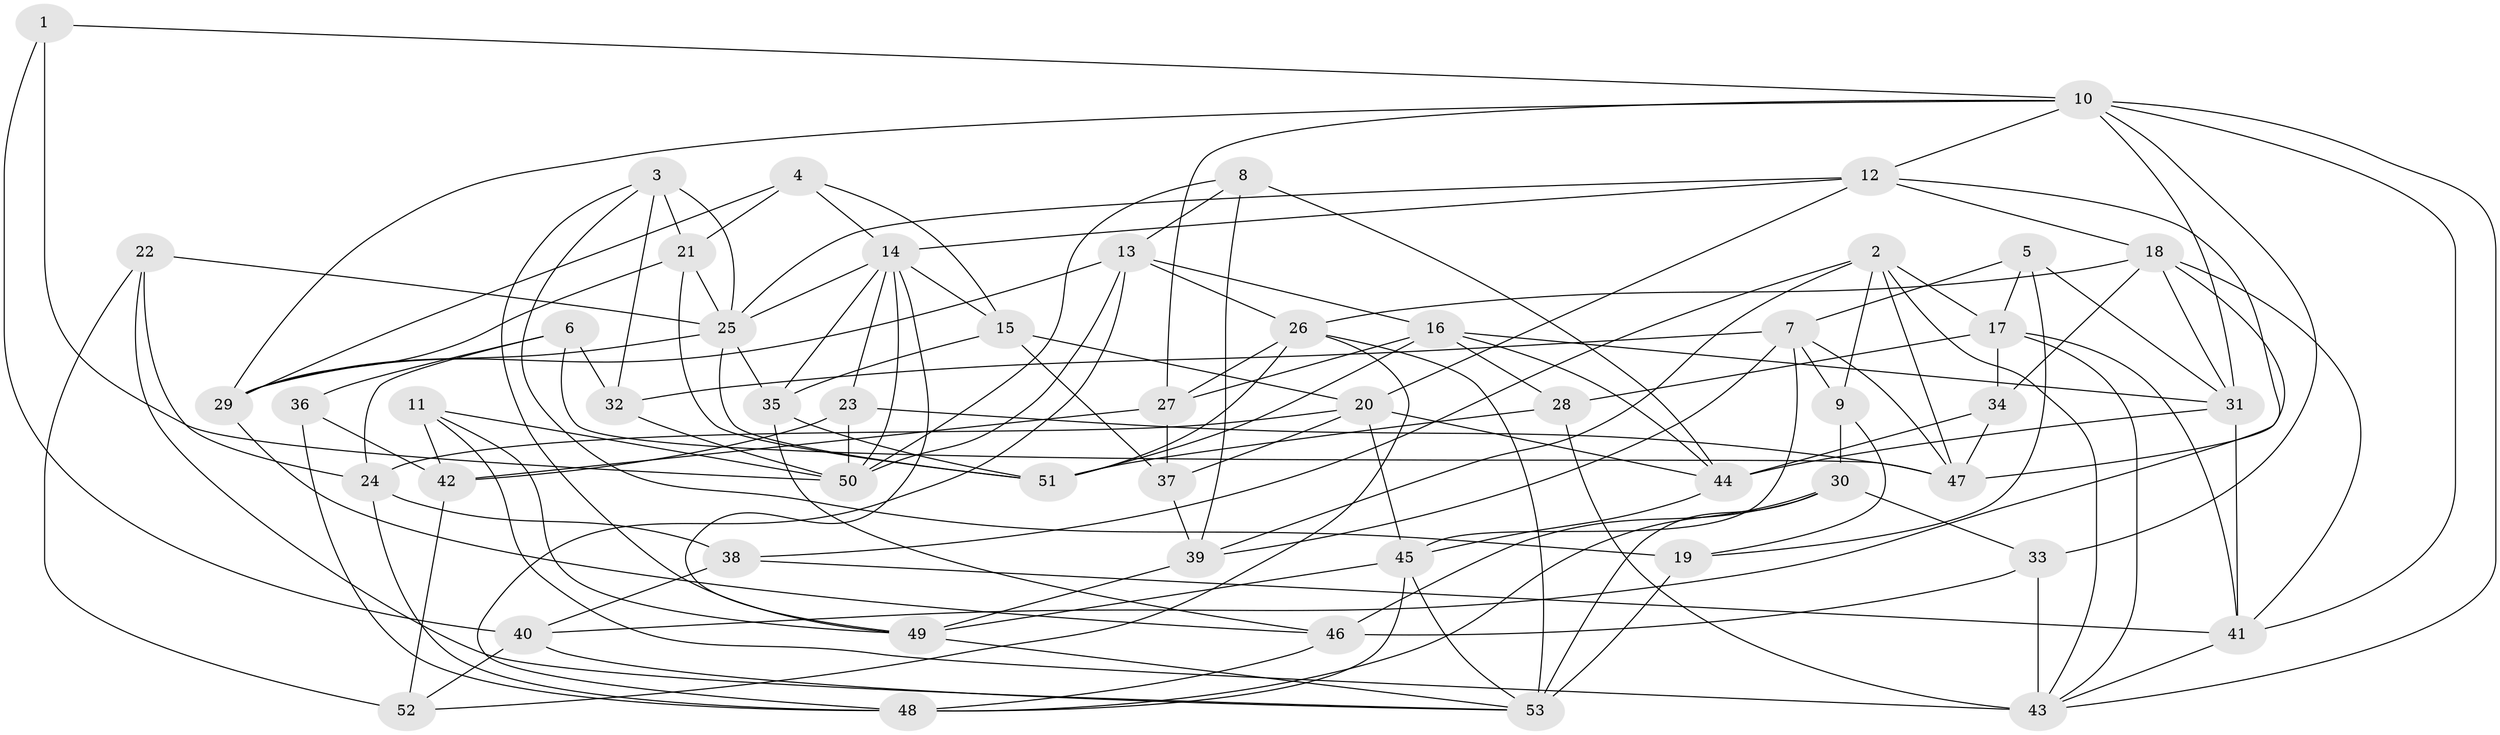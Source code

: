 // original degree distribution, {4: 1.0}
// Generated by graph-tools (version 1.1) at 2025/03/03/09/25 03:03:05]
// undirected, 53 vertices, 139 edges
graph export_dot {
graph [start="1"]
  node [color=gray90,style=filled];
  1;
  2;
  3;
  4;
  5;
  6;
  7;
  8;
  9;
  10;
  11;
  12;
  13;
  14;
  15;
  16;
  17;
  18;
  19;
  20;
  21;
  22;
  23;
  24;
  25;
  26;
  27;
  28;
  29;
  30;
  31;
  32;
  33;
  34;
  35;
  36;
  37;
  38;
  39;
  40;
  41;
  42;
  43;
  44;
  45;
  46;
  47;
  48;
  49;
  50;
  51;
  52;
  53;
  1 -- 10 [weight=1.0];
  1 -- 40 [weight=1.0];
  1 -- 50 [weight=2.0];
  2 -- 9 [weight=1.0];
  2 -- 17 [weight=1.0];
  2 -- 38 [weight=1.0];
  2 -- 39 [weight=1.0];
  2 -- 43 [weight=1.0];
  2 -- 47 [weight=1.0];
  3 -- 19 [weight=1.0];
  3 -- 21 [weight=2.0];
  3 -- 25 [weight=1.0];
  3 -- 32 [weight=1.0];
  3 -- 49 [weight=1.0];
  4 -- 14 [weight=1.0];
  4 -- 15 [weight=1.0];
  4 -- 21 [weight=1.0];
  4 -- 29 [weight=1.0];
  5 -- 7 [weight=1.0];
  5 -- 17 [weight=1.0];
  5 -- 19 [weight=1.0];
  5 -- 31 [weight=1.0];
  6 -- 24 [weight=2.0];
  6 -- 32 [weight=1.0];
  6 -- 36 [weight=2.0];
  6 -- 47 [weight=1.0];
  7 -- 9 [weight=1.0];
  7 -- 32 [weight=1.0];
  7 -- 39 [weight=1.0];
  7 -- 45 [weight=1.0];
  7 -- 47 [weight=1.0];
  8 -- 13 [weight=1.0];
  8 -- 39 [weight=1.0];
  8 -- 44 [weight=1.0];
  8 -- 50 [weight=1.0];
  9 -- 19 [weight=1.0];
  9 -- 30 [weight=1.0];
  10 -- 12 [weight=1.0];
  10 -- 27 [weight=1.0];
  10 -- 29 [weight=1.0];
  10 -- 31 [weight=1.0];
  10 -- 33 [weight=1.0];
  10 -- 41 [weight=1.0];
  10 -- 43 [weight=1.0];
  11 -- 42 [weight=1.0];
  11 -- 43 [weight=1.0];
  11 -- 49 [weight=1.0];
  11 -- 50 [weight=1.0];
  12 -- 14 [weight=1.0];
  12 -- 18 [weight=1.0];
  12 -- 20 [weight=1.0];
  12 -- 25 [weight=1.0];
  12 -- 47 [weight=1.0];
  13 -- 16 [weight=1.0];
  13 -- 26 [weight=1.0];
  13 -- 29 [weight=1.0];
  13 -- 48 [weight=1.0];
  13 -- 50 [weight=1.0];
  14 -- 15 [weight=1.0];
  14 -- 23 [weight=1.0];
  14 -- 25 [weight=1.0];
  14 -- 35 [weight=1.0];
  14 -- 49 [weight=1.0];
  14 -- 50 [weight=1.0];
  15 -- 20 [weight=1.0];
  15 -- 35 [weight=2.0];
  15 -- 37 [weight=3.0];
  16 -- 27 [weight=1.0];
  16 -- 28 [weight=1.0];
  16 -- 31 [weight=1.0];
  16 -- 44 [weight=1.0];
  16 -- 51 [weight=1.0];
  17 -- 28 [weight=1.0];
  17 -- 34 [weight=1.0];
  17 -- 41 [weight=1.0];
  17 -- 43 [weight=1.0];
  18 -- 26 [weight=1.0];
  18 -- 31 [weight=1.0];
  18 -- 34 [weight=1.0];
  18 -- 40 [weight=1.0];
  18 -- 41 [weight=1.0];
  19 -- 53 [weight=3.0];
  20 -- 24 [weight=1.0];
  20 -- 37 [weight=1.0];
  20 -- 44 [weight=1.0];
  20 -- 45 [weight=1.0];
  21 -- 25 [weight=1.0];
  21 -- 29 [weight=1.0];
  21 -- 51 [weight=1.0];
  22 -- 24 [weight=1.0];
  22 -- 25 [weight=1.0];
  22 -- 52 [weight=1.0];
  22 -- 53 [weight=1.0];
  23 -- 42 [weight=1.0];
  23 -- 47 [weight=1.0];
  23 -- 50 [weight=1.0];
  24 -- 38 [weight=1.0];
  24 -- 48 [weight=1.0];
  25 -- 29 [weight=1.0];
  25 -- 35 [weight=1.0];
  25 -- 51 [weight=1.0];
  26 -- 27 [weight=1.0];
  26 -- 51 [weight=1.0];
  26 -- 52 [weight=1.0];
  26 -- 53 [weight=1.0];
  27 -- 37 [weight=2.0];
  27 -- 42 [weight=1.0];
  28 -- 43 [weight=3.0];
  28 -- 51 [weight=1.0];
  29 -- 46 [weight=1.0];
  30 -- 33 [weight=1.0];
  30 -- 46 [weight=1.0];
  30 -- 48 [weight=1.0];
  30 -- 53 [weight=2.0];
  31 -- 41 [weight=1.0];
  31 -- 44 [weight=1.0];
  32 -- 50 [weight=1.0];
  33 -- 43 [weight=2.0];
  33 -- 46 [weight=2.0];
  34 -- 44 [weight=1.0];
  34 -- 47 [weight=1.0];
  35 -- 46 [weight=1.0];
  35 -- 51 [weight=1.0];
  36 -- 42 [weight=1.0];
  36 -- 48 [weight=1.0];
  37 -- 39 [weight=2.0];
  38 -- 40 [weight=1.0];
  38 -- 41 [weight=1.0];
  39 -- 49 [weight=1.0];
  40 -- 52 [weight=2.0];
  40 -- 53 [weight=1.0];
  41 -- 43 [weight=1.0];
  42 -- 52 [weight=2.0];
  44 -- 45 [weight=1.0];
  45 -- 48 [weight=1.0];
  45 -- 49 [weight=1.0];
  45 -- 53 [weight=1.0];
  46 -- 48 [weight=1.0];
  49 -- 53 [weight=1.0];
}
